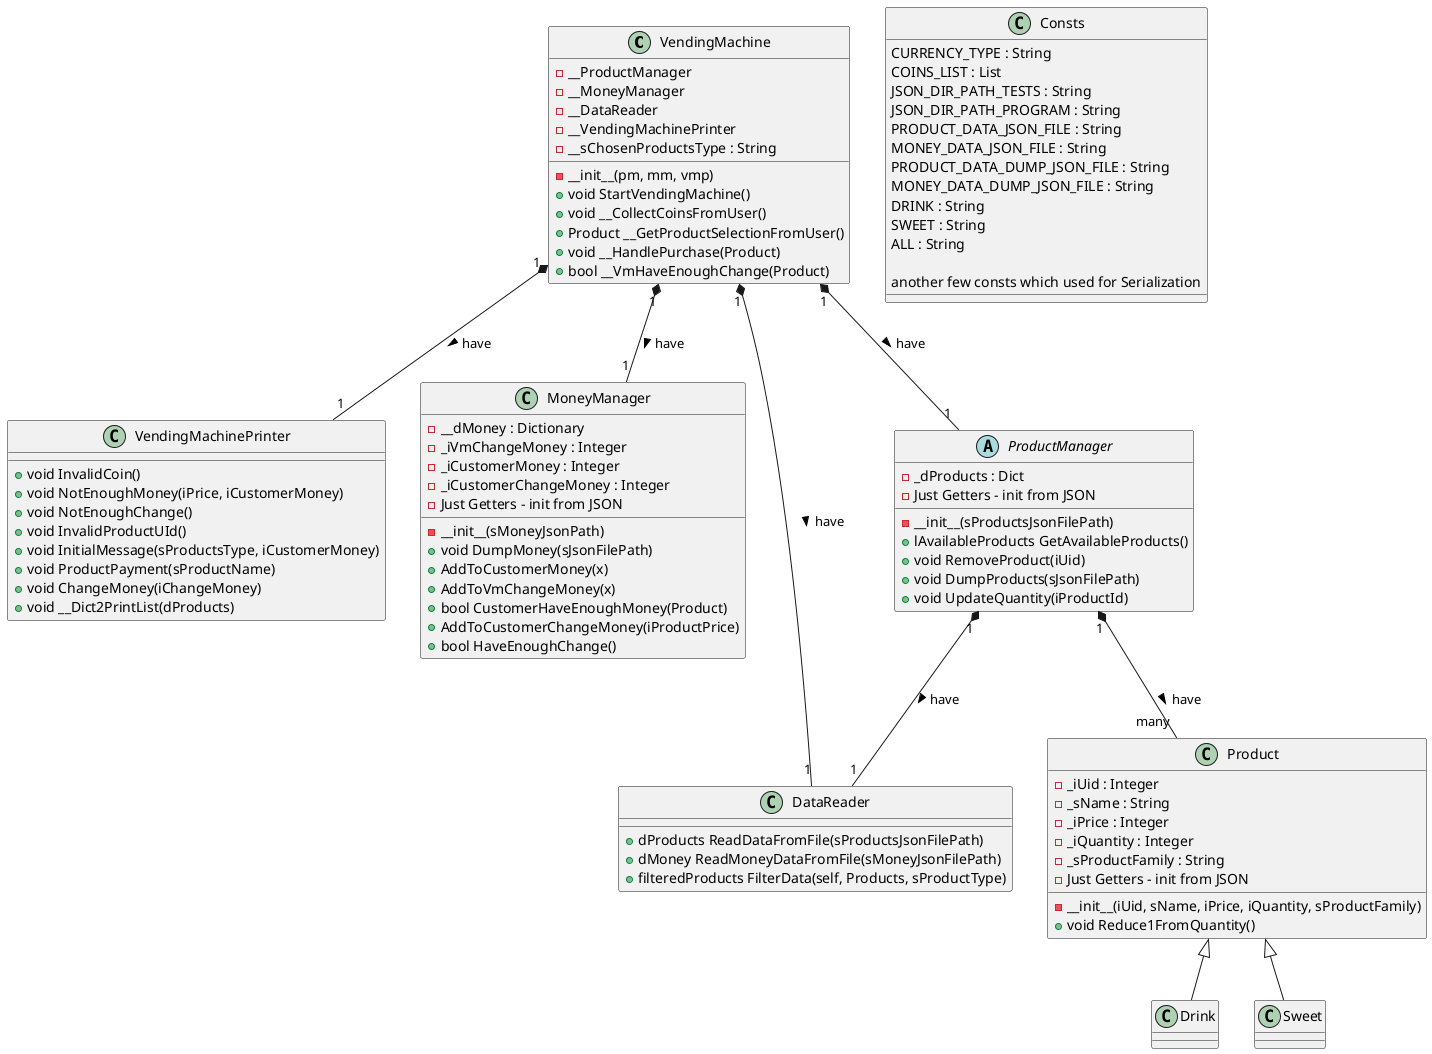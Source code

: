 @startuml class diagram
'https://plantuml.com/class-diagram

class VendingMachine{
    -__ProductManager
    -__MoneyManager
    -__DataReader
    -__VendingMachinePrinter
    -__sChosenProductsType : String
    -__init__(pm, mm, vmp)
    +void StartVendingMachine()
    +void __CollectCoinsFromUser()
    +Product __GetProductSelectionFromUser()
    +void __HandlePurchase(Product)
    +bool __VmHaveEnoughChange(Product)
}

class VendingMachinePrinter{
    +void InvalidCoin()
    +void NotEnoughMoney(iPrice, iCustomerMoney)
    +void NotEnoughChange()
    +void InvalidProductUId()
    +void InitialMessage(sProductsType, iCustomerMoney)
    +void ProductPayment(sProductName)
    +void ChangeMoney(iChangeMoney)
    +void __Dict2PrintList(dProducts)
}

class MoneyManager{
    -__dMoney : Dictionary
    -_iVmChangeMoney : Integer
    -_iCustomerMoney : Integer
    -_iCustomerChangeMoney : Integer
    -Just Getters - init from JSON
    -__init__(sMoneyJsonPath)
    +void DumpMoney(sJsonFilePath)
    +AddToCustomerMoney(x)
    +AddToVmChangeMoney(x)
    +bool CustomerHaveEnoughMoney(Product)
    +AddToCustomerChangeMoney(iProductPrice)
    +bool HaveEnoughChange()
}

class DataReader{
    +dProducts ReadDataFromFile(sProductsJsonFilePath)
    +dMoney ReadMoneyDataFromFile(sMoneyJsonFilePath)
    +filteredProducts FilterData(self, Products, sProductType)
}

class Product{
    -_iUid : Integer
    -_sName : String
    -_iPrice : Integer
    -_iQuantity : Integer
    -_sProductFamily : String
    -__init__(iUid, sName, iPrice, iQuantity, sProductFamily)
    -Just Getters - init from JSON
    +void Reduce1FromQuantity()
}

class Drink{}

class Sweet{}

class Consts{
    CURRENCY_TYPE : String
    COINS_LIST : List
    JSON_DIR_PATH_TESTS : String
    JSON_DIR_PATH_PROGRAM : String
    PRODUCT_DATA_JSON_FILE : String
    MONEY_DATA_JSON_FILE : String
    PRODUCT_DATA_DUMP_JSON_FILE : String
    MONEY_DATA_DUMP_JSON_FILE : String
    DRINK : String
    SWEET : String
    ALL : String

    another few consts which used for Serialization
}

abstract class ProductManager{
    - _dProducts : Dict
    -__init__(sProductsJsonFilePath)
    -Just Getters - init from JSON
    +lAvailableProducts GetAvailableProducts()
    +void RemoveProduct(iUid)
    +void DumpProducts(sJsonFilePath)
    +void UpdateQuantity(iProductId)
}

Product <|-- Drink
Product <|-- Sweet
VendingMachine "1" *-- "1" ProductManager : have >
VendingMachine "1" *-- "1" MoneyManager : have >
VendingMachine "1" *-- "1" VendingMachinePrinter : have >
VendingMachine "1" *-- "1" DataReader : have >
ProductManager "1" *-- "1" DataReader : have >
ProductManager "1" *-- "many" Product : have >

@enduml